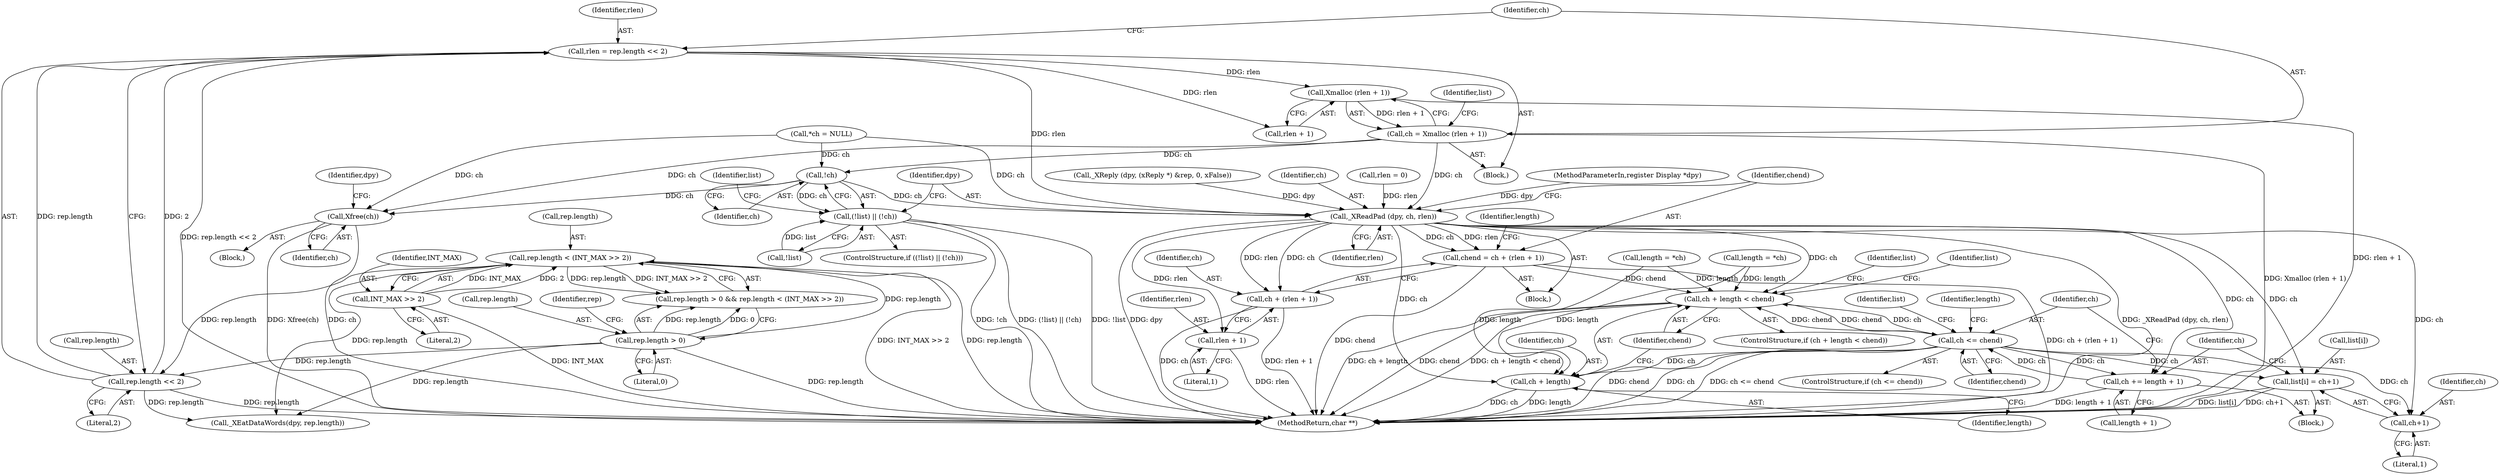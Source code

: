 digraph "0_libx11_b469da1430cdcee06e31c6251b83aede072a1ff0_1@API" {
"1000192" [label="(Call,Xmalloc (rlen + 1))"];
"1000183" [label="(Call,rlen = rep.length << 2)"];
"1000185" [label="(Call,rep.length << 2)"];
"1000175" [label="(Call,rep.length < (INT_MAX >> 2))"];
"1000170" [label="(Call,rep.length > 0)"];
"1000179" [label="(Call,INT_MAX >> 2)"];
"1000190" [label="(Call,ch = Xmalloc (rlen + 1))"];
"1000200" [label="(Call,!ch)"];
"1000197" [label="(Call,(!list) || (!ch))"];
"1000205" [label="(Call,Xfree(ch))"];
"1000219" [label="(Call,_XReadPad (dpy, ch, rlen))"];
"1000223" [label="(Call,chend = ch + (rlen + 1))"];
"1000247" [label="(Call,ch + length < chend)"];
"1000266" [label="(Call,ch <= chend)"];
"1000248" [label="(Call,ch + length)"];
"1000253" [label="(Call,list[i] = ch+1)"];
"1000257" [label="(Call,ch+1)"];
"1000260" [label="(Call,ch += length + 1)"];
"1000225" [label="(Call,ch + (rlen + 1))"];
"1000227" [label="(Call,rlen + 1)"];
"1000222" [label="(Identifier,rlen)"];
"1000231" [label="(Identifier,length)"];
"1000180" [label="(Identifier,INT_MAX)"];
"1000200" [label="(Call,!ch)"];
"1000205" [label="(Call,Xfree(ch))"];
"1000116" [label="(Call,*ch = NULL)"];
"1000271" [label="(Identifier,length)"];
"1000259" [label="(Literal,1)"];
"1000185" [label="(Call,rep.length << 2)"];
"1000171" [label="(Call,rep.length)"];
"1000227" [label="(Call,rlen + 1)"];
"1000226" [label="(Identifier,ch)"];
"1000176" [label="(Call,rep.length)"];
"1000181" [label="(Literal,2)"];
"1000228" [label="(Identifier,rlen)"];
"1000177" [label="(Identifier,rep)"];
"1000179" [label="(Call,INT_MAX >> 2)"];
"1000229" [label="(Literal,1)"];
"1000198" [label="(Call,!list)"];
"1000191" [label="(Identifier,ch)"];
"1000262" [label="(Call,length + 1)"];
"1000170" [label="(Call,rep.length > 0)"];
"1000246" [label="(ControlStructure,if (ch + length < chend))"];
"1000158" [label="(Block,)"];
"1000255" [label="(Identifier,list)"];
"1000257" [label="(Call,ch+1)"];
"1000138" [label="(Call,_XReply (dpy, (xReply *) &rep, 0, xFalse))"];
"1000169" [label="(Call,rep.length > 0 && rep.length < (INT_MAX >> 2))"];
"1000189" [label="(Literal,2)"];
"1000201" [label="(Identifier,ch)"];
"1000290" [label="(Identifier,list)"];
"1000249" [label="(Identifier,ch)"];
"1000265" [label="(ControlStructure,if (ch <= chend))"];
"1000174" [label="(Literal,0)"];
"1000254" [label="(Call,list[i])"];
"1000258" [label="(Identifier,ch)"];
"1000224" [label="(Identifier,chend)"];
"1000253" [label="(Call,list[i] = ch+1)"];
"1000270" [label="(Call,length = *ch)"];
"1000221" [label="(Identifier,ch)"];
"1000186" [label="(Call,rep.length)"];
"1000192" [label="(Call,Xmalloc (rlen + 1))"];
"1000196" [label="(ControlStructure,if ((!list) || (!ch)))"];
"1000219" [label="(Call,_XReadPad (dpy, ch, rlen))"];
"1000247" [label="(Call,ch + length < chend)"];
"1000128" [label="(Call,rlen = 0)"];
"1000190" [label="(Call,ch = Xmalloc (rlen + 1))"];
"1000175" [label="(Call,rep.length < (INT_MAX >> 2))"];
"1000207" [label="(Call,_XEatDataWords(dpy, rep.length))"];
"1000220" [label="(Identifier,dpy)"];
"1000202" [label="(Block,)"];
"1000261" [label="(Identifier,ch)"];
"1000260" [label="(Call,ch += length + 1)"];
"1000197" [label="(Call,(!list) || (!ch))"];
"1000250" [label="(Identifier,length)"];
"1000193" [label="(Call,rlen + 1)"];
"1000199" [label="(Identifier,list)"];
"1000248" [label="(Call,ch + length)"];
"1000284" [label="(Identifier,list)"];
"1000182" [label="(Block,)"];
"1000293" [label="(MethodReturn,char **)"];
"1000208" [label="(Identifier,dpy)"];
"1000268" [label="(Identifier,chend)"];
"1000267" [label="(Identifier,ch)"];
"1000184" [label="(Identifier,rlen)"];
"1000107" [label="(MethodParameterIn,register Display *dpy)"];
"1000251" [label="(Identifier,chend)"];
"1000252" [label="(Block,)"];
"1000225" [label="(Call,ch + (rlen + 1))"];
"1000206" [label="(Identifier,ch)"];
"1000230" [label="(Call,length = *ch)"];
"1000204" [label="(Identifier,list)"];
"1000183" [label="(Call,rlen = rep.length << 2)"];
"1000223" [label="(Call,chend = ch + (rlen + 1))"];
"1000266" [label="(Call,ch <= chend)"];
"1000192" -> "1000190"  [label="AST: "];
"1000192" -> "1000193"  [label="CFG: "];
"1000193" -> "1000192"  [label="AST: "];
"1000190" -> "1000192"  [label="CFG: "];
"1000192" -> "1000293"  [label="DDG: rlen + 1"];
"1000192" -> "1000190"  [label="DDG: rlen + 1"];
"1000183" -> "1000192"  [label="DDG: rlen"];
"1000183" -> "1000182"  [label="AST: "];
"1000183" -> "1000185"  [label="CFG: "];
"1000184" -> "1000183"  [label="AST: "];
"1000185" -> "1000183"  [label="AST: "];
"1000191" -> "1000183"  [label="CFG: "];
"1000183" -> "1000293"  [label="DDG: rep.length << 2"];
"1000185" -> "1000183"  [label="DDG: rep.length"];
"1000185" -> "1000183"  [label="DDG: 2"];
"1000183" -> "1000193"  [label="DDG: rlen"];
"1000183" -> "1000219"  [label="DDG: rlen"];
"1000185" -> "1000189"  [label="CFG: "];
"1000186" -> "1000185"  [label="AST: "];
"1000189" -> "1000185"  [label="AST: "];
"1000185" -> "1000293"  [label="DDG: rep.length"];
"1000175" -> "1000185"  [label="DDG: rep.length"];
"1000170" -> "1000185"  [label="DDG: rep.length"];
"1000185" -> "1000207"  [label="DDG: rep.length"];
"1000175" -> "1000169"  [label="AST: "];
"1000175" -> "1000179"  [label="CFG: "];
"1000176" -> "1000175"  [label="AST: "];
"1000179" -> "1000175"  [label="AST: "];
"1000169" -> "1000175"  [label="CFG: "];
"1000175" -> "1000293"  [label="DDG: INT_MAX >> 2"];
"1000175" -> "1000293"  [label="DDG: rep.length"];
"1000175" -> "1000169"  [label="DDG: rep.length"];
"1000175" -> "1000169"  [label="DDG: INT_MAX >> 2"];
"1000170" -> "1000175"  [label="DDG: rep.length"];
"1000179" -> "1000175"  [label="DDG: INT_MAX"];
"1000179" -> "1000175"  [label="DDG: 2"];
"1000175" -> "1000207"  [label="DDG: rep.length"];
"1000170" -> "1000169"  [label="AST: "];
"1000170" -> "1000174"  [label="CFG: "];
"1000171" -> "1000170"  [label="AST: "];
"1000174" -> "1000170"  [label="AST: "];
"1000177" -> "1000170"  [label="CFG: "];
"1000169" -> "1000170"  [label="CFG: "];
"1000170" -> "1000293"  [label="DDG: rep.length"];
"1000170" -> "1000169"  [label="DDG: rep.length"];
"1000170" -> "1000169"  [label="DDG: 0"];
"1000170" -> "1000207"  [label="DDG: rep.length"];
"1000179" -> "1000181"  [label="CFG: "];
"1000180" -> "1000179"  [label="AST: "];
"1000181" -> "1000179"  [label="AST: "];
"1000179" -> "1000293"  [label="DDG: INT_MAX"];
"1000190" -> "1000182"  [label="AST: "];
"1000191" -> "1000190"  [label="AST: "];
"1000199" -> "1000190"  [label="CFG: "];
"1000190" -> "1000293"  [label="DDG: Xmalloc (rlen + 1)"];
"1000190" -> "1000200"  [label="DDG: ch"];
"1000190" -> "1000205"  [label="DDG: ch"];
"1000190" -> "1000219"  [label="DDG: ch"];
"1000200" -> "1000197"  [label="AST: "];
"1000200" -> "1000201"  [label="CFG: "];
"1000201" -> "1000200"  [label="AST: "];
"1000197" -> "1000200"  [label="CFG: "];
"1000200" -> "1000197"  [label="DDG: ch"];
"1000116" -> "1000200"  [label="DDG: ch"];
"1000200" -> "1000205"  [label="DDG: ch"];
"1000200" -> "1000219"  [label="DDG: ch"];
"1000197" -> "1000196"  [label="AST: "];
"1000197" -> "1000198"  [label="CFG: "];
"1000198" -> "1000197"  [label="AST: "];
"1000204" -> "1000197"  [label="CFG: "];
"1000220" -> "1000197"  [label="CFG: "];
"1000197" -> "1000293"  [label="DDG: !ch"];
"1000197" -> "1000293"  [label="DDG: (!list) || (!ch)"];
"1000197" -> "1000293"  [label="DDG: !list"];
"1000198" -> "1000197"  [label="DDG: list"];
"1000205" -> "1000202"  [label="AST: "];
"1000205" -> "1000206"  [label="CFG: "];
"1000206" -> "1000205"  [label="AST: "];
"1000208" -> "1000205"  [label="CFG: "];
"1000205" -> "1000293"  [label="DDG: Xfree(ch)"];
"1000205" -> "1000293"  [label="DDG: ch"];
"1000116" -> "1000205"  [label="DDG: ch"];
"1000219" -> "1000158"  [label="AST: "];
"1000219" -> "1000222"  [label="CFG: "];
"1000220" -> "1000219"  [label="AST: "];
"1000221" -> "1000219"  [label="AST: "];
"1000222" -> "1000219"  [label="AST: "];
"1000224" -> "1000219"  [label="CFG: "];
"1000219" -> "1000293"  [label="DDG: _XReadPad (dpy, ch, rlen)"];
"1000219" -> "1000293"  [label="DDG: dpy"];
"1000138" -> "1000219"  [label="DDG: dpy"];
"1000107" -> "1000219"  [label="DDG: dpy"];
"1000116" -> "1000219"  [label="DDG: ch"];
"1000128" -> "1000219"  [label="DDG: rlen"];
"1000219" -> "1000223"  [label="DDG: ch"];
"1000219" -> "1000223"  [label="DDG: rlen"];
"1000219" -> "1000225"  [label="DDG: ch"];
"1000219" -> "1000225"  [label="DDG: rlen"];
"1000219" -> "1000227"  [label="DDG: rlen"];
"1000219" -> "1000247"  [label="DDG: ch"];
"1000219" -> "1000248"  [label="DDG: ch"];
"1000219" -> "1000253"  [label="DDG: ch"];
"1000219" -> "1000257"  [label="DDG: ch"];
"1000219" -> "1000260"  [label="DDG: ch"];
"1000223" -> "1000158"  [label="AST: "];
"1000223" -> "1000225"  [label="CFG: "];
"1000224" -> "1000223"  [label="AST: "];
"1000225" -> "1000223"  [label="AST: "];
"1000231" -> "1000223"  [label="CFG: "];
"1000223" -> "1000293"  [label="DDG: ch + (rlen + 1)"];
"1000223" -> "1000293"  [label="DDG: chend"];
"1000223" -> "1000247"  [label="DDG: chend"];
"1000247" -> "1000246"  [label="AST: "];
"1000247" -> "1000251"  [label="CFG: "];
"1000248" -> "1000247"  [label="AST: "];
"1000251" -> "1000247"  [label="AST: "];
"1000255" -> "1000247"  [label="CFG: "];
"1000290" -> "1000247"  [label="CFG: "];
"1000247" -> "1000293"  [label="DDG: ch + length"];
"1000247" -> "1000293"  [label="DDG: chend"];
"1000247" -> "1000293"  [label="DDG: ch + length < chend"];
"1000266" -> "1000247"  [label="DDG: ch"];
"1000266" -> "1000247"  [label="DDG: chend"];
"1000230" -> "1000247"  [label="DDG: length"];
"1000270" -> "1000247"  [label="DDG: length"];
"1000247" -> "1000266"  [label="DDG: chend"];
"1000266" -> "1000265"  [label="AST: "];
"1000266" -> "1000268"  [label="CFG: "];
"1000267" -> "1000266"  [label="AST: "];
"1000268" -> "1000266"  [label="AST: "];
"1000271" -> "1000266"  [label="CFG: "];
"1000284" -> "1000266"  [label="CFG: "];
"1000266" -> "1000293"  [label="DDG: chend"];
"1000266" -> "1000293"  [label="DDG: ch"];
"1000266" -> "1000293"  [label="DDG: ch <= chend"];
"1000266" -> "1000248"  [label="DDG: ch"];
"1000266" -> "1000253"  [label="DDG: ch"];
"1000266" -> "1000257"  [label="DDG: ch"];
"1000266" -> "1000260"  [label="DDG: ch"];
"1000260" -> "1000266"  [label="DDG: ch"];
"1000248" -> "1000250"  [label="CFG: "];
"1000249" -> "1000248"  [label="AST: "];
"1000250" -> "1000248"  [label="AST: "];
"1000251" -> "1000248"  [label="CFG: "];
"1000248" -> "1000293"  [label="DDG: length"];
"1000248" -> "1000293"  [label="DDG: ch"];
"1000230" -> "1000248"  [label="DDG: length"];
"1000270" -> "1000248"  [label="DDG: length"];
"1000253" -> "1000252"  [label="AST: "];
"1000253" -> "1000257"  [label="CFG: "];
"1000254" -> "1000253"  [label="AST: "];
"1000257" -> "1000253"  [label="AST: "];
"1000261" -> "1000253"  [label="CFG: "];
"1000253" -> "1000293"  [label="DDG: list[i]"];
"1000253" -> "1000293"  [label="DDG: ch+1"];
"1000257" -> "1000259"  [label="CFG: "];
"1000258" -> "1000257"  [label="AST: "];
"1000259" -> "1000257"  [label="AST: "];
"1000260" -> "1000252"  [label="AST: "];
"1000260" -> "1000262"  [label="CFG: "];
"1000261" -> "1000260"  [label="AST: "];
"1000262" -> "1000260"  [label="AST: "];
"1000267" -> "1000260"  [label="CFG: "];
"1000260" -> "1000293"  [label="DDG: length + 1"];
"1000225" -> "1000227"  [label="CFG: "];
"1000226" -> "1000225"  [label="AST: "];
"1000227" -> "1000225"  [label="AST: "];
"1000225" -> "1000293"  [label="DDG: rlen + 1"];
"1000225" -> "1000293"  [label="DDG: ch"];
"1000227" -> "1000229"  [label="CFG: "];
"1000228" -> "1000227"  [label="AST: "];
"1000229" -> "1000227"  [label="AST: "];
"1000227" -> "1000293"  [label="DDG: rlen"];
}
